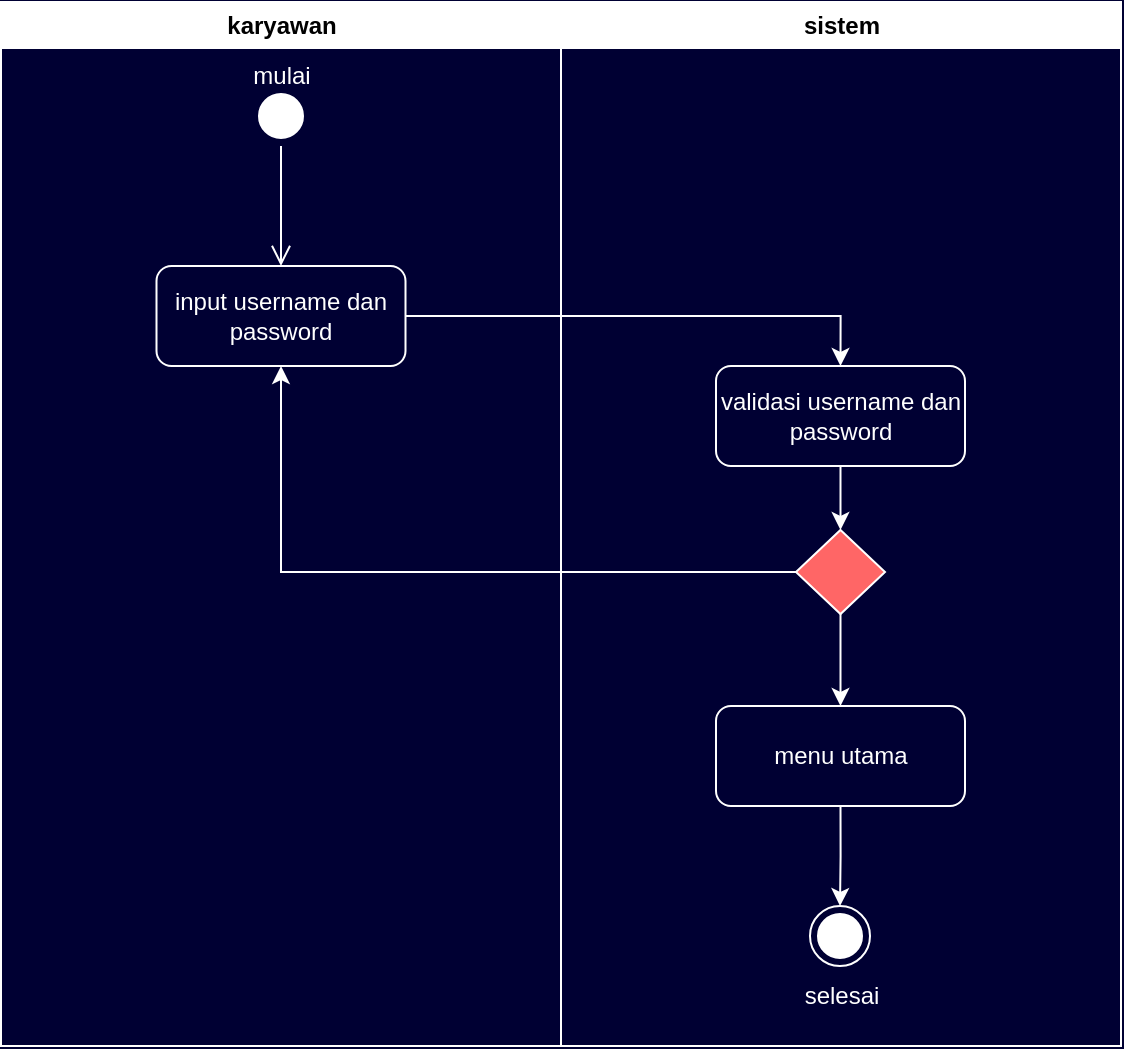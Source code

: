 <mxfile version="24.6.4" type="github">
  <diagram name="Page-1" id="e7e014a7-5840-1c2e-5031-d8a46d1fe8dd">
    <mxGraphModel dx="832" dy="491" grid="1" gridSize="10" guides="1" tooltips="1" connect="1" arrows="1" fold="1" page="1" pageScale="1" pageWidth="1169" pageHeight="826" background="#000033" math="0" shadow="0">
      <root>
        <mxCell id="0" />
        <mxCell id="1" parent="0" />
        <mxCell id="2" value="karyawan" style="swimlane;whiteSpace=wrap;strokeColor=#FFFFFF;fillColor=default;" parent="1" vertex="1">
          <mxGeometry x="164.5" y="128" width="280" height="522" as="geometry" />
        </mxCell>
        <mxCell id="No-YN4gegxSg5bePHzrH-41" value="" style="ellipse;html=1;shape=startState;fillColor=#FFFFFF;strokeColor=#FFFFFF;" vertex="1" parent="2">
          <mxGeometry x="125" y="42" width="30" height="30" as="geometry" />
        </mxCell>
        <mxCell id="No-YN4gegxSg5bePHzrH-42" value="" style="edgeStyle=orthogonalEdgeStyle;html=1;verticalAlign=bottom;endArrow=open;endSize=8;strokeColor=#FFFFFF;rounded=0;" edge="1" source="No-YN4gegxSg5bePHzrH-41" parent="2">
          <mxGeometry relative="1" as="geometry">
            <mxPoint x="140" y="132" as="targetPoint" />
          </mxGeometry>
        </mxCell>
        <mxCell id="No-YN4gegxSg5bePHzrH-43" value="&lt;font color=&quot;#ffffff&quot;&gt;input username dan password&lt;/font&gt;" style="html=1;whiteSpace=wrap;fillColor=none;strokeColor=#FFFFFF;rounded=1;" vertex="1" parent="2">
          <mxGeometry x="77.75" y="132" width="124.5" height="50" as="geometry" />
        </mxCell>
        <mxCell id="No-YN4gegxSg5bePHzrH-55" value="&lt;font color=&quot;#ffffff&quot;&gt;mulai&lt;/font&gt;" style="text;html=1;align=center;verticalAlign=middle;whiteSpace=wrap;rounded=0;" vertex="1" parent="2">
          <mxGeometry x="110" y="22" width="60" height="30" as="geometry" />
        </mxCell>
        <mxCell id="3" value="sistem" style="swimlane;whiteSpace=wrap;strokeColor=#FFFFFF;startSize=23;" parent="1" vertex="1">
          <mxGeometry x="444.5" y="128" width="280" height="522" as="geometry" />
        </mxCell>
        <mxCell id="No-YN4gegxSg5bePHzrH-49" style="edgeStyle=orthogonalEdgeStyle;rounded=0;orthogonalLoop=1;jettySize=auto;html=1;exitX=0.5;exitY=1;exitDx=0;exitDy=0;entryX=0.5;entryY=0;entryDx=0;entryDy=0;strokeColor=#FFFFFF;" edge="1" parent="3" source="No-YN4gegxSg5bePHzrH-44" target="No-YN4gegxSg5bePHzrH-47">
          <mxGeometry relative="1" as="geometry" />
        </mxCell>
        <mxCell id="No-YN4gegxSg5bePHzrH-44" value="&lt;font color=&quot;#ffffff&quot;&gt;validasi username dan password&lt;/font&gt;" style="html=1;whiteSpace=wrap;fillColor=none;strokeColor=#FFFFFF;rounded=1;" vertex="1" parent="3">
          <mxGeometry x="77.5" y="182" width="124.5" height="50" as="geometry" />
        </mxCell>
        <mxCell id="No-YN4gegxSg5bePHzrH-53" style="edgeStyle=orthogonalEdgeStyle;rounded=0;orthogonalLoop=1;jettySize=auto;html=1;exitX=0.5;exitY=1;exitDx=0;exitDy=0;entryX=0.5;entryY=0;entryDx=0;entryDy=0;strokeColor=#FFFFFF;" edge="1" parent="3" source="No-YN4gegxSg5bePHzrH-45" target="No-YN4gegxSg5bePHzrH-52">
          <mxGeometry relative="1" as="geometry" />
        </mxCell>
        <mxCell id="No-YN4gegxSg5bePHzrH-45" value="&lt;font color=&quot;#ffffff&quot;&gt;menu utama&lt;/font&gt;" style="html=1;whiteSpace=wrap;fillColor=none;strokeColor=#FFFFFF;rounded=1;" vertex="1" parent="3">
          <mxGeometry x="77.5" y="352" width="124.5" height="50" as="geometry" />
        </mxCell>
        <mxCell id="No-YN4gegxSg5bePHzrH-50" style="edgeStyle=orthogonalEdgeStyle;rounded=0;orthogonalLoop=1;jettySize=auto;html=1;exitX=0.5;exitY=1;exitDx=0;exitDy=0;entryX=0.5;entryY=0;entryDx=0;entryDy=0;strokeColor=#FFFFFF;" edge="1" parent="3" source="No-YN4gegxSg5bePHzrH-47" target="No-YN4gegxSg5bePHzrH-45">
          <mxGeometry relative="1" as="geometry" />
        </mxCell>
        <mxCell id="No-YN4gegxSg5bePHzrH-47" value="" style="rhombus;whiteSpace=wrap;html=1;strokeColor=#FFFFFF;fillColor=#FF6666;" vertex="1" parent="3">
          <mxGeometry x="117.5" y="264" width="44.5" height="42" as="geometry" />
        </mxCell>
        <mxCell id="No-YN4gegxSg5bePHzrH-52" value="" style="ellipse;html=1;shape=endState;fillColor=#FFFFFF;strokeColor=#FFFFFF;" vertex="1" parent="3">
          <mxGeometry x="124.5" y="452" width="30" height="30" as="geometry" />
        </mxCell>
        <mxCell id="No-YN4gegxSg5bePHzrH-54" value="&lt;font color=&quot;#ffffff&quot;&gt;selesai&lt;/font&gt;" style="text;html=1;align=center;verticalAlign=middle;whiteSpace=wrap;rounded=0;" vertex="1" parent="3">
          <mxGeometry x="110.5" y="482" width="60" height="30" as="geometry" />
        </mxCell>
        <mxCell id="No-YN4gegxSg5bePHzrH-48" style="edgeStyle=orthogonalEdgeStyle;rounded=0;orthogonalLoop=1;jettySize=auto;html=1;exitX=1;exitY=0.5;exitDx=0;exitDy=0;entryX=0.5;entryY=0;entryDx=0;entryDy=0;strokeColor=#FFFFFF;" edge="1" parent="1" source="No-YN4gegxSg5bePHzrH-43" target="No-YN4gegxSg5bePHzrH-44">
          <mxGeometry relative="1" as="geometry" />
        </mxCell>
        <mxCell id="No-YN4gegxSg5bePHzrH-51" style="edgeStyle=orthogonalEdgeStyle;rounded=0;orthogonalLoop=1;jettySize=auto;html=1;exitX=0;exitY=0.5;exitDx=0;exitDy=0;entryX=0.5;entryY=1;entryDx=0;entryDy=0;strokeColor=#FFFFFF;" edge="1" parent="1" source="No-YN4gegxSg5bePHzrH-47" target="No-YN4gegxSg5bePHzrH-43">
          <mxGeometry relative="1" as="geometry" />
        </mxCell>
      </root>
    </mxGraphModel>
  </diagram>
</mxfile>
